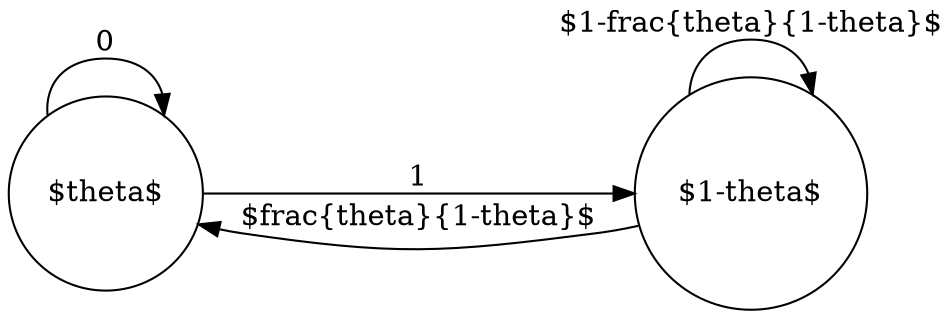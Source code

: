 digraph G {rankdir=LR;           a1 -> a2 [label="1", lblstyle="font=\small"];           a1 -> a1 [label = "0", lblstyle="font=\small"];           a2 -> a1 [label=" ", label="$\frac{\theta}{1-\theta}$", lblstyle="font=\normalsize"];           a2 -> a2 [label=" ", label="$1-\frac{\theta}{1-\theta}$", lblstyle="font=\normalsize"];           a1[shape=circle, label="$\theta$"]           a2[shape=circle, label="$1-\theta$"]        }
